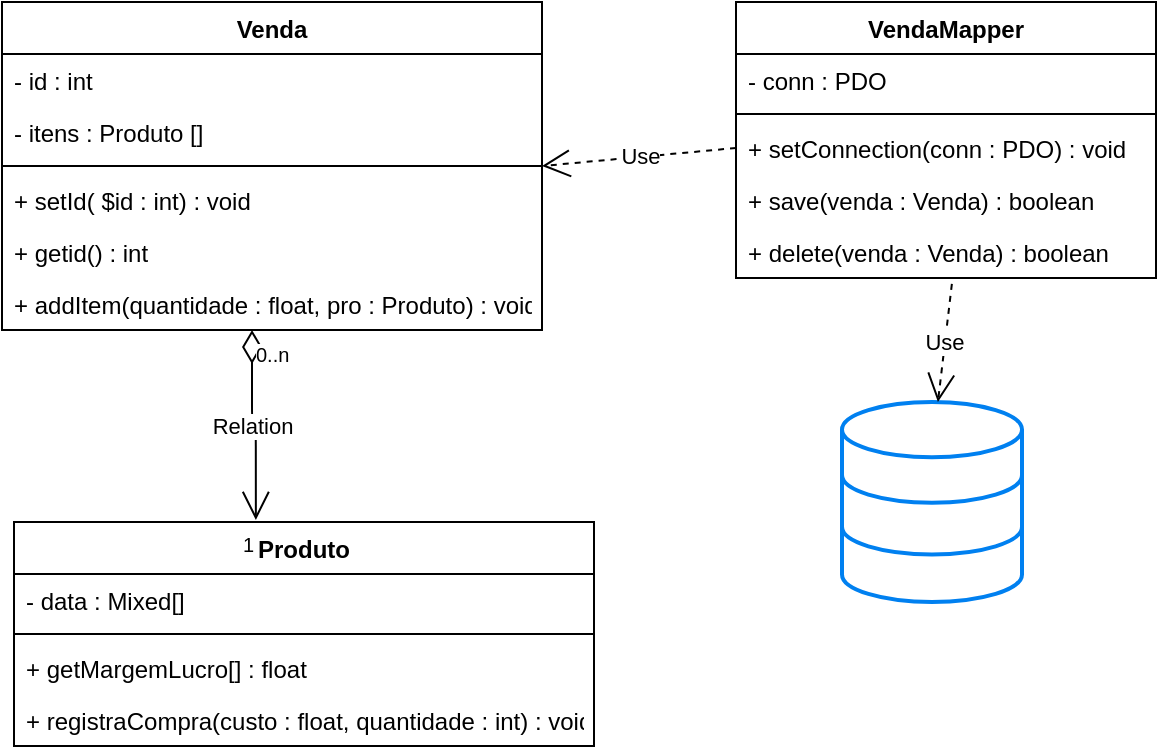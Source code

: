 <mxfile version="12.7.1"><diagram id="SAd6x1FtN3CRz_fZwknn" name="Page-1"><mxGraphModel dx="1038" dy="575" grid="1" gridSize="10" guides="1" tooltips="1" connect="1" arrows="1" fold="1" page="1" pageScale="1" pageWidth="827" pageHeight="1169" math="0" shadow="0"><root><mxCell id="0"/><mxCell id="1" parent="0"/><mxCell id="jofGijY63u5jQZ-WggcH-19" value="" style="html=1;verticalLabelPosition=bottom;align=center;labelBackgroundColor=#ffffff;verticalAlign=top;strokeWidth=2;strokeColor=#0080F0;shadow=0;dashed=0;shape=mxgraph.ios7.icons.data;" vertex="1" parent="1"><mxGeometry x="530" y="480" width="90" height="100" as="geometry"/></mxCell><mxCell id="jofGijY63u5jQZ-WggcH-20" value="Venda" style="swimlane;fontStyle=1;align=center;verticalAlign=top;childLayout=stackLayout;horizontal=1;startSize=26;horizontalStack=0;resizeParent=1;resizeParentMax=0;resizeLast=0;collapsible=1;marginBottom=0;" vertex="1" parent="1"><mxGeometry x="110" y="280" width="270" height="164" as="geometry"/></mxCell><mxCell id="jofGijY63u5jQZ-WggcH-21" value="- id : int" style="text;strokeColor=none;fillColor=none;align=left;verticalAlign=top;spacingLeft=4;spacingRight=4;overflow=hidden;rotatable=0;points=[[0,0.5],[1,0.5]];portConstraint=eastwest;" vertex="1" parent="jofGijY63u5jQZ-WggcH-20"><mxGeometry y="26" width="270" height="26" as="geometry"/></mxCell><mxCell id="jofGijY63u5jQZ-WggcH-32" value="- itens : Produto []" style="text;strokeColor=none;fillColor=none;align=left;verticalAlign=top;spacingLeft=4;spacingRight=4;overflow=hidden;rotatable=0;points=[[0,0.5],[1,0.5]];portConstraint=eastwest;" vertex="1" parent="jofGijY63u5jQZ-WggcH-20"><mxGeometry y="52" width="270" height="26" as="geometry"/></mxCell><mxCell id="jofGijY63u5jQZ-WggcH-22" value="" style="line;strokeWidth=1;fillColor=none;align=left;verticalAlign=middle;spacingTop=-1;spacingLeft=3;spacingRight=3;rotatable=0;labelPosition=right;points=[];portConstraint=eastwest;" vertex="1" parent="jofGijY63u5jQZ-WggcH-20"><mxGeometry y="78" width="270" height="8" as="geometry"/></mxCell><mxCell id="jofGijY63u5jQZ-WggcH-23" value="+ setId( $id : int) : void" style="text;strokeColor=none;fillColor=none;align=left;verticalAlign=top;spacingLeft=4;spacingRight=4;overflow=hidden;rotatable=0;points=[[0,0.5],[1,0.5]];portConstraint=eastwest;" vertex="1" parent="jofGijY63u5jQZ-WggcH-20"><mxGeometry y="86" width="270" height="26" as="geometry"/></mxCell><mxCell id="jofGijY63u5jQZ-WggcH-33" value="+ getid() : int" style="text;strokeColor=none;fillColor=none;align=left;verticalAlign=top;spacingLeft=4;spacingRight=4;overflow=hidden;rotatable=0;points=[[0,0.5],[1,0.5]];portConstraint=eastwest;" vertex="1" parent="jofGijY63u5jQZ-WggcH-20"><mxGeometry y="112" width="270" height="26" as="geometry"/></mxCell><mxCell id="jofGijY63u5jQZ-WggcH-34" value="+ addItem(quantidade : float, pro : Produto) : void" style="text;strokeColor=none;fillColor=none;align=left;verticalAlign=top;spacingLeft=4;spacingRight=4;overflow=hidden;rotatable=0;points=[[0,0.5],[1,0.5]];portConstraint=eastwest;" vertex="1" parent="jofGijY63u5jQZ-WggcH-20"><mxGeometry y="138" width="270" height="26" as="geometry"/></mxCell><mxCell id="jofGijY63u5jQZ-WggcH-24" value="Produto" style="swimlane;fontStyle=1;align=center;verticalAlign=top;childLayout=stackLayout;horizontal=1;startSize=26;horizontalStack=0;resizeParent=1;resizeParentMax=0;resizeLast=0;collapsible=1;marginBottom=0;" vertex="1" parent="1"><mxGeometry x="116" y="540" width="290" height="112" as="geometry"/></mxCell><mxCell id="jofGijY63u5jQZ-WggcH-25" value="- data : Mixed[]" style="text;strokeColor=none;fillColor=none;align=left;verticalAlign=top;spacingLeft=4;spacingRight=4;overflow=hidden;rotatable=0;points=[[0,0.5],[1,0.5]];portConstraint=eastwest;" vertex="1" parent="jofGijY63u5jQZ-WggcH-24"><mxGeometry y="26" width="290" height="26" as="geometry"/></mxCell><mxCell id="jofGijY63u5jQZ-WggcH-26" value="" style="line;strokeWidth=1;fillColor=none;align=left;verticalAlign=middle;spacingTop=-1;spacingLeft=3;spacingRight=3;rotatable=0;labelPosition=right;points=[];portConstraint=eastwest;" vertex="1" parent="jofGijY63u5jQZ-WggcH-24"><mxGeometry y="52" width="290" height="8" as="geometry"/></mxCell><mxCell id="jofGijY63u5jQZ-WggcH-27" value="+ getMargemLucro[] : float" style="text;strokeColor=none;fillColor=none;align=left;verticalAlign=top;spacingLeft=4;spacingRight=4;overflow=hidden;rotatable=0;points=[[0,0.5],[1,0.5]];portConstraint=eastwest;" vertex="1" parent="jofGijY63u5jQZ-WggcH-24"><mxGeometry y="60" width="290" height="26" as="geometry"/></mxCell><mxCell id="jofGijY63u5jQZ-WggcH-37" value="+ registraCompra(custo : float, quantidade : int) : void" style="text;strokeColor=none;fillColor=none;align=left;verticalAlign=top;spacingLeft=4;spacingRight=4;overflow=hidden;rotatable=0;points=[[0,0.5],[1,0.5]];portConstraint=eastwest;" vertex="1" parent="jofGijY63u5jQZ-WggcH-24"><mxGeometry y="86" width="290" height="26" as="geometry"/></mxCell><mxCell id="jofGijY63u5jQZ-WggcH-28" value="VendaMapper" style="swimlane;fontStyle=1;align=center;verticalAlign=top;childLayout=stackLayout;horizontal=1;startSize=26;horizontalStack=0;resizeParent=1;resizeParentMax=0;resizeLast=0;collapsible=1;marginBottom=0;" vertex="1" parent="1"><mxGeometry x="477" y="280" width="210" height="138" as="geometry"/></mxCell><mxCell id="jofGijY63u5jQZ-WggcH-29" value="- conn : PDO" style="text;strokeColor=none;fillColor=none;align=left;verticalAlign=top;spacingLeft=4;spacingRight=4;overflow=hidden;rotatable=0;points=[[0,0.5],[1,0.5]];portConstraint=eastwest;" vertex="1" parent="jofGijY63u5jQZ-WggcH-28"><mxGeometry y="26" width="210" height="26" as="geometry"/></mxCell><mxCell id="jofGijY63u5jQZ-WggcH-30" value="" style="line;strokeWidth=1;fillColor=none;align=left;verticalAlign=middle;spacingTop=-1;spacingLeft=3;spacingRight=3;rotatable=0;labelPosition=right;points=[];portConstraint=eastwest;" vertex="1" parent="jofGijY63u5jQZ-WggcH-28"><mxGeometry y="52" width="210" height="8" as="geometry"/></mxCell><mxCell id="jofGijY63u5jQZ-WggcH-31" value="+ setConnection(conn : PDO) : void" style="text;strokeColor=none;fillColor=none;align=left;verticalAlign=top;spacingLeft=4;spacingRight=4;overflow=hidden;rotatable=0;points=[[0,0.5],[1,0.5]];portConstraint=eastwest;" vertex="1" parent="jofGijY63u5jQZ-WggcH-28"><mxGeometry y="60" width="210" height="26" as="geometry"/></mxCell><mxCell id="jofGijY63u5jQZ-WggcH-35" value="+ save(venda : Venda) : boolean" style="text;strokeColor=none;fillColor=none;align=left;verticalAlign=top;spacingLeft=4;spacingRight=4;overflow=hidden;rotatable=0;points=[[0,0.5],[1,0.5]];portConstraint=eastwest;" vertex="1" parent="jofGijY63u5jQZ-WggcH-28"><mxGeometry y="86" width="210" height="26" as="geometry"/></mxCell><mxCell id="jofGijY63u5jQZ-WggcH-36" value="+ delete(venda : Venda) : boolean" style="text;strokeColor=none;fillColor=none;align=left;verticalAlign=top;spacingLeft=4;spacingRight=4;overflow=hidden;rotatable=0;points=[[0,0.5],[1,0.5]];portConstraint=eastwest;" vertex="1" parent="jofGijY63u5jQZ-WggcH-28"><mxGeometry y="112" width="210" height="26" as="geometry"/></mxCell><mxCell id="jofGijY63u5jQZ-WggcH-39" value="Use" style="endArrow=open;endSize=12;dashed=1;html=1;exitX=0;exitY=0.5;exitDx=0;exitDy=0;entryX=1;entryY=0.5;entryDx=0;entryDy=0;" edge="1" parent="1" source="jofGijY63u5jQZ-WggcH-31" target="jofGijY63u5jQZ-WggcH-20"><mxGeometry width="160" relative="1" as="geometry"><mxPoint x="110" y="620" as="sourcePoint"/><mxPoint x="270" y="620" as="targetPoint"/></mxGeometry></mxCell><mxCell id="jofGijY63u5jQZ-WggcH-40" value="Relation" style="endArrow=open;html=1;endSize=12;startArrow=diamondThin;startSize=14;startFill=0;edgeStyle=orthogonalEdgeStyle;exitX=0.463;exitY=1;exitDx=0;exitDy=0;exitPerimeter=0;entryX=0.417;entryY=-0.009;entryDx=0;entryDy=0;entryPerimeter=0;" edge="1" parent="1" source="jofGijY63u5jQZ-WggcH-34" target="jofGijY63u5jQZ-WggcH-24"><mxGeometry relative="1" as="geometry"><mxPoint x="110" y="620" as="sourcePoint"/><mxPoint x="270" y="620" as="targetPoint"/></mxGeometry></mxCell><mxCell id="jofGijY63u5jQZ-WggcH-41" value="0..n" style="resizable=0;html=1;align=left;verticalAlign=top;labelBackgroundColor=#ffffff;fontSize=10;" connectable="0" vertex="1" parent="jofGijY63u5jQZ-WggcH-40"><mxGeometry x="-1" relative="1" as="geometry"/></mxCell><mxCell id="jofGijY63u5jQZ-WggcH-42" value="1" style="resizable=0;html=1;align=right;verticalAlign=top;labelBackgroundColor=#ffffff;fontSize=10;" connectable="0" vertex="1" parent="jofGijY63u5jQZ-WggcH-40"><mxGeometry x="1" relative="1" as="geometry"/></mxCell><mxCell id="jofGijY63u5jQZ-WggcH-43" value="Use" style="endArrow=open;endSize=12;dashed=1;html=1;exitX=0.514;exitY=1.115;exitDx=0;exitDy=0;exitPerimeter=0;entryX=0.533;entryY=0;entryDx=0;entryDy=0;entryPerimeter=0;" edge="1" parent="1" source="jofGijY63u5jQZ-WggcH-36" target="jofGijY63u5jQZ-WggcH-19"><mxGeometry width="160" relative="1" as="geometry"><mxPoint x="110" y="680" as="sourcePoint"/><mxPoint x="270" y="680" as="targetPoint"/></mxGeometry></mxCell></root></mxGraphModel></diagram></mxfile>
